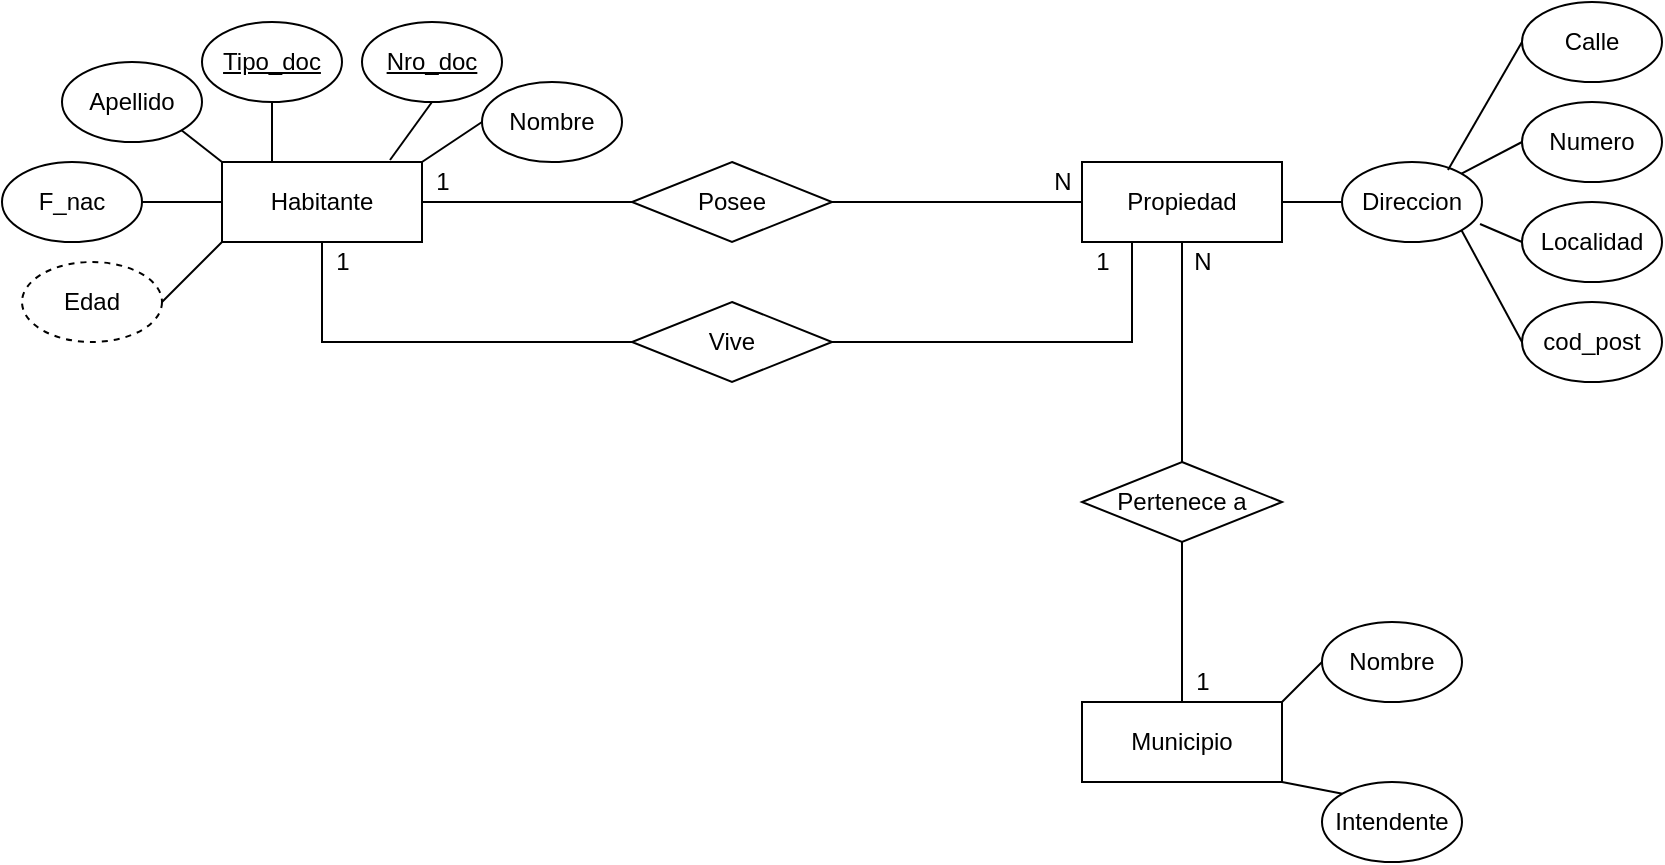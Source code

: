 <mxfile version="14.1.5" type="device"><diagram id="R2lEEEUBdFMjLlhIrx00" name="Page-1"><mxGraphModel dx="852" dy="494" grid="1" gridSize="10" guides="1" tooltips="1" connect="1" arrows="1" fold="1" page="1" pageScale="1" pageWidth="850" pageHeight="1100" math="0" shadow="0" extFonts="Permanent Marker^https://fonts.googleapis.com/css?family=Permanent+Marker"><root><mxCell id="0"/><mxCell id="1" parent="0"/><mxCell id="4vjy5LoIQ8LN6oa7NSWP-28" style="edgeStyle=none;rounded=0;orthogonalLoop=1;jettySize=auto;html=1;exitX=1;exitY=0.5;exitDx=0;exitDy=0;entryX=0;entryY=0.5;entryDx=0;entryDy=0;endArrow=none;endFill=0;" edge="1" parent="1" source="4vjy5LoIQ8LN6oa7NSWP-1" target="4vjy5LoIQ8LN6oa7NSWP-26"><mxGeometry relative="1" as="geometry"/></mxCell><mxCell id="4vjy5LoIQ8LN6oa7NSWP-42" style="edgeStyle=orthogonalEdgeStyle;rounded=0;orthogonalLoop=1;jettySize=auto;html=1;exitX=0.5;exitY=1;exitDx=0;exitDy=0;entryX=0;entryY=0.5;entryDx=0;entryDy=0;endArrow=none;endFill=0;" edge="1" parent="1" source="4vjy5LoIQ8LN6oa7NSWP-1" target="4vjy5LoIQ8LN6oa7NSWP-27"><mxGeometry relative="1" as="geometry"/></mxCell><mxCell id="4vjy5LoIQ8LN6oa7NSWP-1" value="Habitante" style="whiteSpace=wrap;html=1;align=center;" vertex="1" parent="1"><mxGeometry x="120" y="170" width="100" height="40" as="geometry"/></mxCell><mxCell id="4vjy5LoIQ8LN6oa7NSWP-50" style="edgeStyle=orthogonalEdgeStyle;rounded=0;orthogonalLoop=1;jettySize=auto;html=1;exitX=0.5;exitY=1;exitDx=0;exitDy=0;entryX=0.5;entryY=0;entryDx=0;entryDy=0;endArrow=none;endFill=0;" edge="1" parent="1" source="4vjy5LoIQ8LN6oa7NSWP-2" target="4vjy5LoIQ8LN6oa7NSWP-49"><mxGeometry relative="1" as="geometry"/></mxCell><mxCell id="4vjy5LoIQ8LN6oa7NSWP-2" value="Propiedad" style="whiteSpace=wrap;html=1;align=center;" vertex="1" parent="1"><mxGeometry x="550" y="170" width="100" height="40" as="geometry"/></mxCell><mxCell id="4vjy5LoIQ8LN6oa7NSWP-25" style="edgeStyle=none;rounded=0;orthogonalLoop=1;jettySize=auto;html=1;exitX=0;exitY=0.5;exitDx=0;exitDy=0;entryX=1;entryY=0;entryDx=0;entryDy=0;endArrow=none;endFill=0;" edge="1" parent="1" source="4vjy5LoIQ8LN6oa7NSWP-8" target="4vjy5LoIQ8LN6oa7NSWP-1"><mxGeometry relative="1" as="geometry"/></mxCell><mxCell id="4vjy5LoIQ8LN6oa7NSWP-8" value="Nombre" style="ellipse;whiteSpace=wrap;html=1;align=center;" vertex="1" parent="1"><mxGeometry x="250" y="130" width="70" height="40" as="geometry"/></mxCell><mxCell id="4vjy5LoIQ8LN6oa7NSWP-20" style="rounded=0;orthogonalLoop=1;jettySize=auto;html=1;exitX=1;exitY=1;exitDx=0;exitDy=0;entryX=0;entryY=0;entryDx=0;entryDy=0;endArrow=none;endFill=0;" edge="1" parent="1" source="4vjy5LoIQ8LN6oa7NSWP-9" target="4vjy5LoIQ8LN6oa7NSWP-1"><mxGeometry relative="1" as="geometry"/></mxCell><mxCell id="4vjy5LoIQ8LN6oa7NSWP-9" value="Apellido" style="ellipse;whiteSpace=wrap;html=1;align=center;" vertex="1" parent="1"><mxGeometry x="40" y="120" width="70" height="40" as="geometry"/></mxCell><mxCell id="4vjy5LoIQ8LN6oa7NSWP-22" style="edgeStyle=none;rounded=0;orthogonalLoop=1;jettySize=auto;html=1;exitX=1;exitY=0.5;exitDx=0;exitDy=0;entryX=0;entryY=0.5;entryDx=0;entryDy=0;endArrow=none;endFill=0;" edge="1" parent="1" source="4vjy5LoIQ8LN6oa7NSWP-10" target="4vjy5LoIQ8LN6oa7NSWP-1"><mxGeometry relative="1" as="geometry"/></mxCell><mxCell id="4vjy5LoIQ8LN6oa7NSWP-10" value="F_nac" style="ellipse;whiteSpace=wrap;html=1;align=center;" vertex="1" parent="1"><mxGeometry x="10" y="170" width="70" height="40" as="geometry"/></mxCell><mxCell id="4vjy5LoIQ8LN6oa7NSWP-21" style="edgeStyle=none;rounded=0;orthogonalLoop=1;jettySize=auto;html=1;exitX=1;exitY=0.5;exitDx=0;exitDy=0;entryX=0;entryY=1;entryDx=0;entryDy=0;endArrow=none;endFill=0;" edge="1" parent="1" source="4vjy5LoIQ8LN6oa7NSWP-12" target="4vjy5LoIQ8LN6oa7NSWP-1"><mxGeometry relative="1" as="geometry"/></mxCell><mxCell id="4vjy5LoIQ8LN6oa7NSWP-12" value="Edad" style="ellipse;whiteSpace=wrap;html=1;align=center;dashed=1;" vertex="1" parent="1"><mxGeometry x="20" y="220" width="70" height="40" as="geometry"/></mxCell><mxCell id="4vjy5LoIQ8LN6oa7NSWP-23" style="edgeStyle=none;rounded=0;orthogonalLoop=1;jettySize=auto;html=1;exitX=0.5;exitY=1;exitDx=0;exitDy=0;entryX=0.25;entryY=0;entryDx=0;entryDy=0;endArrow=none;endFill=0;" edge="1" parent="1" source="4vjy5LoIQ8LN6oa7NSWP-15" target="4vjy5LoIQ8LN6oa7NSWP-1"><mxGeometry relative="1" as="geometry"/></mxCell><mxCell id="4vjy5LoIQ8LN6oa7NSWP-15" value="Tipo_doc" style="ellipse;whiteSpace=wrap;html=1;align=center;fontStyle=4;" vertex="1" parent="1"><mxGeometry x="110" y="100" width="70" height="40" as="geometry"/></mxCell><mxCell id="4vjy5LoIQ8LN6oa7NSWP-24" style="edgeStyle=none;rounded=0;orthogonalLoop=1;jettySize=auto;html=1;exitX=0.5;exitY=1;exitDx=0;exitDy=0;entryX=0.84;entryY=-0.025;entryDx=0;entryDy=0;entryPerimeter=0;endArrow=none;endFill=0;" edge="1" parent="1" source="4vjy5LoIQ8LN6oa7NSWP-16" target="4vjy5LoIQ8LN6oa7NSWP-1"><mxGeometry relative="1" as="geometry"/></mxCell><mxCell id="4vjy5LoIQ8LN6oa7NSWP-16" value="Nro_doc" style="ellipse;whiteSpace=wrap;html=1;align=center;fontStyle=4;" vertex="1" parent="1"><mxGeometry x="190" y="100" width="70" height="40" as="geometry"/></mxCell><mxCell id="4vjy5LoIQ8LN6oa7NSWP-29" style="edgeStyle=none;rounded=0;orthogonalLoop=1;jettySize=auto;html=1;exitX=1;exitY=0.5;exitDx=0;exitDy=0;entryX=0;entryY=0.5;entryDx=0;entryDy=0;endArrow=none;endFill=0;" edge="1" parent="1" source="4vjy5LoIQ8LN6oa7NSWP-26" target="4vjy5LoIQ8LN6oa7NSWP-2"><mxGeometry relative="1" as="geometry"/></mxCell><mxCell id="4vjy5LoIQ8LN6oa7NSWP-26" value="Posee" style="shape=rhombus;perimeter=rhombusPerimeter;whiteSpace=wrap;html=1;align=center;" vertex="1" parent="1"><mxGeometry x="325" y="170" width="100" height="40" as="geometry"/></mxCell><mxCell id="4vjy5LoIQ8LN6oa7NSWP-46" style="edgeStyle=orthogonalEdgeStyle;rounded=0;orthogonalLoop=1;jettySize=auto;html=1;exitX=1;exitY=0.5;exitDx=0;exitDy=0;entryX=0.25;entryY=1;entryDx=0;entryDy=0;endArrow=none;endFill=0;" edge="1" parent="1" source="4vjy5LoIQ8LN6oa7NSWP-27" target="4vjy5LoIQ8LN6oa7NSWP-2"><mxGeometry relative="1" as="geometry"/></mxCell><mxCell id="4vjy5LoIQ8LN6oa7NSWP-27" value="Vive" style="shape=rhombus;perimeter=rhombusPerimeter;whiteSpace=wrap;html=1;align=center;" vertex="1" parent="1"><mxGeometry x="325" y="240" width="100" height="40" as="geometry"/></mxCell><mxCell id="4vjy5LoIQ8LN6oa7NSWP-30" value="1" style="text;html=1;align=center;verticalAlign=middle;resizable=0;points=[];autosize=1;" vertex="1" parent="1"><mxGeometry x="220" y="170" width="20" height="20" as="geometry"/></mxCell><mxCell id="4vjy5LoIQ8LN6oa7NSWP-31" value="N" style="text;html=1;align=center;verticalAlign=middle;resizable=0;points=[];autosize=1;" vertex="1" parent="1"><mxGeometry x="530" y="170" width="20" height="20" as="geometry"/></mxCell><mxCell id="4vjy5LoIQ8LN6oa7NSWP-37" style="edgeStyle=none;rounded=0;orthogonalLoop=1;jettySize=auto;html=1;exitX=0;exitY=0.5;exitDx=0;exitDy=0;entryX=1;entryY=0.5;entryDx=0;entryDy=0;endArrow=none;endFill=0;" edge="1" parent="1" source="4vjy5LoIQ8LN6oa7NSWP-32" target="4vjy5LoIQ8LN6oa7NSWP-2"><mxGeometry relative="1" as="geometry"/></mxCell><mxCell id="4vjy5LoIQ8LN6oa7NSWP-32" value="Direccion" style="ellipse;whiteSpace=wrap;html=1;align=center;" vertex="1" parent="1"><mxGeometry x="680" y="170" width="70" height="40" as="geometry"/></mxCell><mxCell id="4vjy5LoIQ8LN6oa7NSWP-39" style="edgeStyle=none;rounded=0;orthogonalLoop=1;jettySize=auto;html=1;exitX=0;exitY=0.5;exitDx=0;exitDy=0;entryX=1;entryY=0;entryDx=0;entryDy=0;endArrow=none;endFill=0;" edge="1" parent="1" source="4vjy5LoIQ8LN6oa7NSWP-33" target="4vjy5LoIQ8LN6oa7NSWP-32"><mxGeometry relative="1" as="geometry"/></mxCell><mxCell id="4vjy5LoIQ8LN6oa7NSWP-33" value="Numero" style="ellipse;whiteSpace=wrap;html=1;align=center;" vertex="1" parent="1"><mxGeometry x="770" y="140" width="70" height="40" as="geometry"/></mxCell><mxCell id="4vjy5LoIQ8LN6oa7NSWP-38" style="edgeStyle=none;rounded=0;orthogonalLoop=1;jettySize=auto;html=1;exitX=0;exitY=0.5;exitDx=0;exitDy=0;entryX=0.986;entryY=0.775;entryDx=0;entryDy=0;entryPerimeter=0;endArrow=none;endFill=0;" edge="1" parent="1" source="4vjy5LoIQ8LN6oa7NSWP-34" target="4vjy5LoIQ8LN6oa7NSWP-32"><mxGeometry relative="1" as="geometry"/></mxCell><mxCell id="4vjy5LoIQ8LN6oa7NSWP-34" value="Localidad" style="ellipse;whiteSpace=wrap;html=1;align=center;" vertex="1" parent="1"><mxGeometry x="770" y="190" width="70" height="40" as="geometry"/></mxCell><mxCell id="4vjy5LoIQ8LN6oa7NSWP-41" style="edgeStyle=none;rounded=0;orthogonalLoop=1;jettySize=auto;html=1;exitX=0;exitY=0.5;exitDx=0;exitDy=0;entryX=1;entryY=1;entryDx=0;entryDy=0;endArrow=none;endFill=0;" edge="1" parent="1" source="4vjy5LoIQ8LN6oa7NSWP-35" target="4vjy5LoIQ8LN6oa7NSWP-32"><mxGeometry relative="1" as="geometry"/></mxCell><mxCell id="4vjy5LoIQ8LN6oa7NSWP-35" value="cod_post" style="ellipse;whiteSpace=wrap;html=1;align=center;" vertex="1" parent="1"><mxGeometry x="770" y="240" width="70" height="40" as="geometry"/></mxCell><mxCell id="4vjy5LoIQ8LN6oa7NSWP-40" style="edgeStyle=none;rounded=0;orthogonalLoop=1;jettySize=auto;html=1;exitX=0;exitY=0.5;exitDx=0;exitDy=0;endArrow=none;endFill=0;entryX=0.757;entryY=0.1;entryDx=0;entryDy=0;entryPerimeter=0;" edge="1" parent="1" source="4vjy5LoIQ8LN6oa7NSWP-36" target="4vjy5LoIQ8LN6oa7NSWP-32"><mxGeometry relative="1" as="geometry"><mxPoint x="740" y="170" as="targetPoint"/></mxGeometry></mxCell><mxCell id="4vjy5LoIQ8LN6oa7NSWP-36" value="Calle" style="ellipse;whiteSpace=wrap;html=1;align=center;" vertex="1" parent="1"><mxGeometry x="770" y="90" width="70" height="40" as="geometry"/></mxCell><mxCell id="4vjy5LoIQ8LN6oa7NSWP-44" value="1" style="text;html=1;align=center;verticalAlign=middle;resizable=0;points=[];autosize=1;" vertex="1" parent="1"><mxGeometry x="170" y="210" width="20" height="20" as="geometry"/></mxCell><mxCell id="4vjy5LoIQ8LN6oa7NSWP-47" value="Municipio" style="whiteSpace=wrap;html=1;align=center;" vertex="1" parent="1"><mxGeometry x="550" y="440" width="100" height="40" as="geometry"/></mxCell><mxCell id="4vjy5LoIQ8LN6oa7NSWP-51" style="edgeStyle=orthogonalEdgeStyle;rounded=0;orthogonalLoop=1;jettySize=auto;html=1;exitX=0.5;exitY=1;exitDx=0;exitDy=0;entryX=0.5;entryY=0;entryDx=0;entryDy=0;endArrow=none;endFill=0;" edge="1" parent="1" source="4vjy5LoIQ8LN6oa7NSWP-49" target="4vjy5LoIQ8LN6oa7NSWP-47"><mxGeometry relative="1" as="geometry"/></mxCell><mxCell id="4vjy5LoIQ8LN6oa7NSWP-49" value="Pertenece a" style="shape=rhombus;perimeter=rhombusPerimeter;whiteSpace=wrap;html=1;align=center;" vertex="1" parent="1"><mxGeometry x="550" y="320" width="100" height="40" as="geometry"/></mxCell><mxCell id="4vjy5LoIQ8LN6oa7NSWP-52" value="1" style="text;html=1;align=center;verticalAlign=middle;resizable=0;points=[];autosize=1;" vertex="1" parent="1"><mxGeometry x="550" y="210" width="20" height="20" as="geometry"/></mxCell><mxCell id="4vjy5LoIQ8LN6oa7NSWP-53" value="N" style="text;html=1;align=center;verticalAlign=middle;resizable=0;points=[];autosize=1;" vertex="1" parent="1"><mxGeometry x="600" y="210" width="20" height="20" as="geometry"/></mxCell><mxCell id="4vjy5LoIQ8LN6oa7NSWP-54" value="1" style="text;html=1;align=center;verticalAlign=middle;resizable=0;points=[];autosize=1;" vertex="1" parent="1"><mxGeometry x="600" y="420" width="20" height="20" as="geometry"/></mxCell><mxCell id="4vjy5LoIQ8LN6oa7NSWP-58" style="edgeStyle=none;rounded=0;orthogonalLoop=1;jettySize=auto;html=1;exitX=0;exitY=0.5;exitDx=0;exitDy=0;entryX=1;entryY=0;entryDx=0;entryDy=0;endArrow=none;endFill=0;" edge="1" parent="1" source="4vjy5LoIQ8LN6oa7NSWP-55" target="4vjy5LoIQ8LN6oa7NSWP-47"><mxGeometry relative="1" as="geometry"/></mxCell><mxCell id="4vjy5LoIQ8LN6oa7NSWP-55" value="Nombre" style="ellipse;whiteSpace=wrap;html=1;align=center;" vertex="1" parent="1"><mxGeometry x="670" y="400" width="70" height="40" as="geometry"/></mxCell><mxCell id="4vjy5LoIQ8LN6oa7NSWP-57" style="rounded=0;orthogonalLoop=1;jettySize=auto;html=1;exitX=0;exitY=0;exitDx=0;exitDy=0;entryX=1;entryY=1;entryDx=0;entryDy=0;endArrow=none;endFill=0;" edge="1" parent="1" source="4vjy5LoIQ8LN6oa7NSWP-56" target="4vjy5LoIQ8LN6oa7NSWP-47"><mxGeometry relative="1" as="geometry"/></mxCell><mxCell id="4vjy5LoIQ8LN6oa7NSWP-56" value="Intendente" style="ellipse;whiteSpace=wrap;html=1;align=center;" vertex="1" parent="1"><mxGeometry x="670" y="480" width="70" height="40" as="geometry"/></mxCell></root></mxGraphModel></diagram></mxfile>